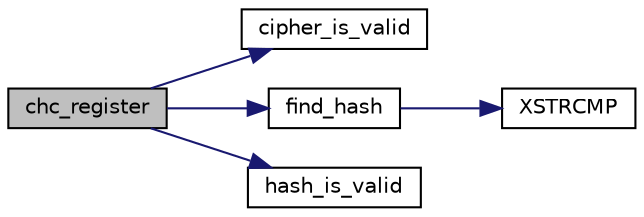 digraph "chc_register"
{
 // LATEX_PDF_SIZE
  edge [fontname="Helvetica",fontsize="10",labelfontname="Helvetica",labelfontsize="10"];
  node [fontname="Helvetica",fontsize="10",shape=record];
  rankdir="LR";
  Node48 [label="chc_register",height=0.2,width=0.4,color="black", fillcolor="grey75", style="filled", fontcolor="black",tooltip="Initialize the CHC state with a given cipher."];
  Node48 -> Node49 [color="midnightblue",fontsize="10",style="solid",fontname="Helvetica"];
  Node49 [label="cipher_is_valid",height=0.2,width=0.4,color="black", fillcolor="white", style="filled",URL="$tomcrypt__cipher_8h.html#ac30eb68934c4ca07205344dc9d159221",tooltip=" "];
  Node48 -> Node50 [color="midnightblue",fontsize="10",style="solid",fontname="Helvetica"];
  Node50 [label="find_hash",height=0.2,width=0.4,color="black", fillcolor="white", style="filled",URL="$tomcrypt__hash_8h.html#a1818254b9c8f09047af3b66ea7f5852b",tooltip="Find a registered hash by name."];
  Node50 -> Node51 [color="midnightblue",fontsize="10",style="solid",fontname="Helvetica"];
  Node51 [label="XSTRCMP",height=0.2,width=0.4,color="black", fillcolor="white", style="filled",URL="$tomcrypt__cfg_8h.html#a5d6e3d69e1d3f54de008b963bba3c6b3",tooltip=" "];
  Node48 -> Node52 [color="midnightblue",fontsize="10",style="solid",fontname="Helvetica"];
  Node52 [label="hash_is_valid",height=0.2,width=0.4,color="black", fillcolor="white", style="filled",URL="$tomcrypt__hash_8h.html#a79647f22bf48bfa7de03fe5fc958c846",tooltip=" "];
}
